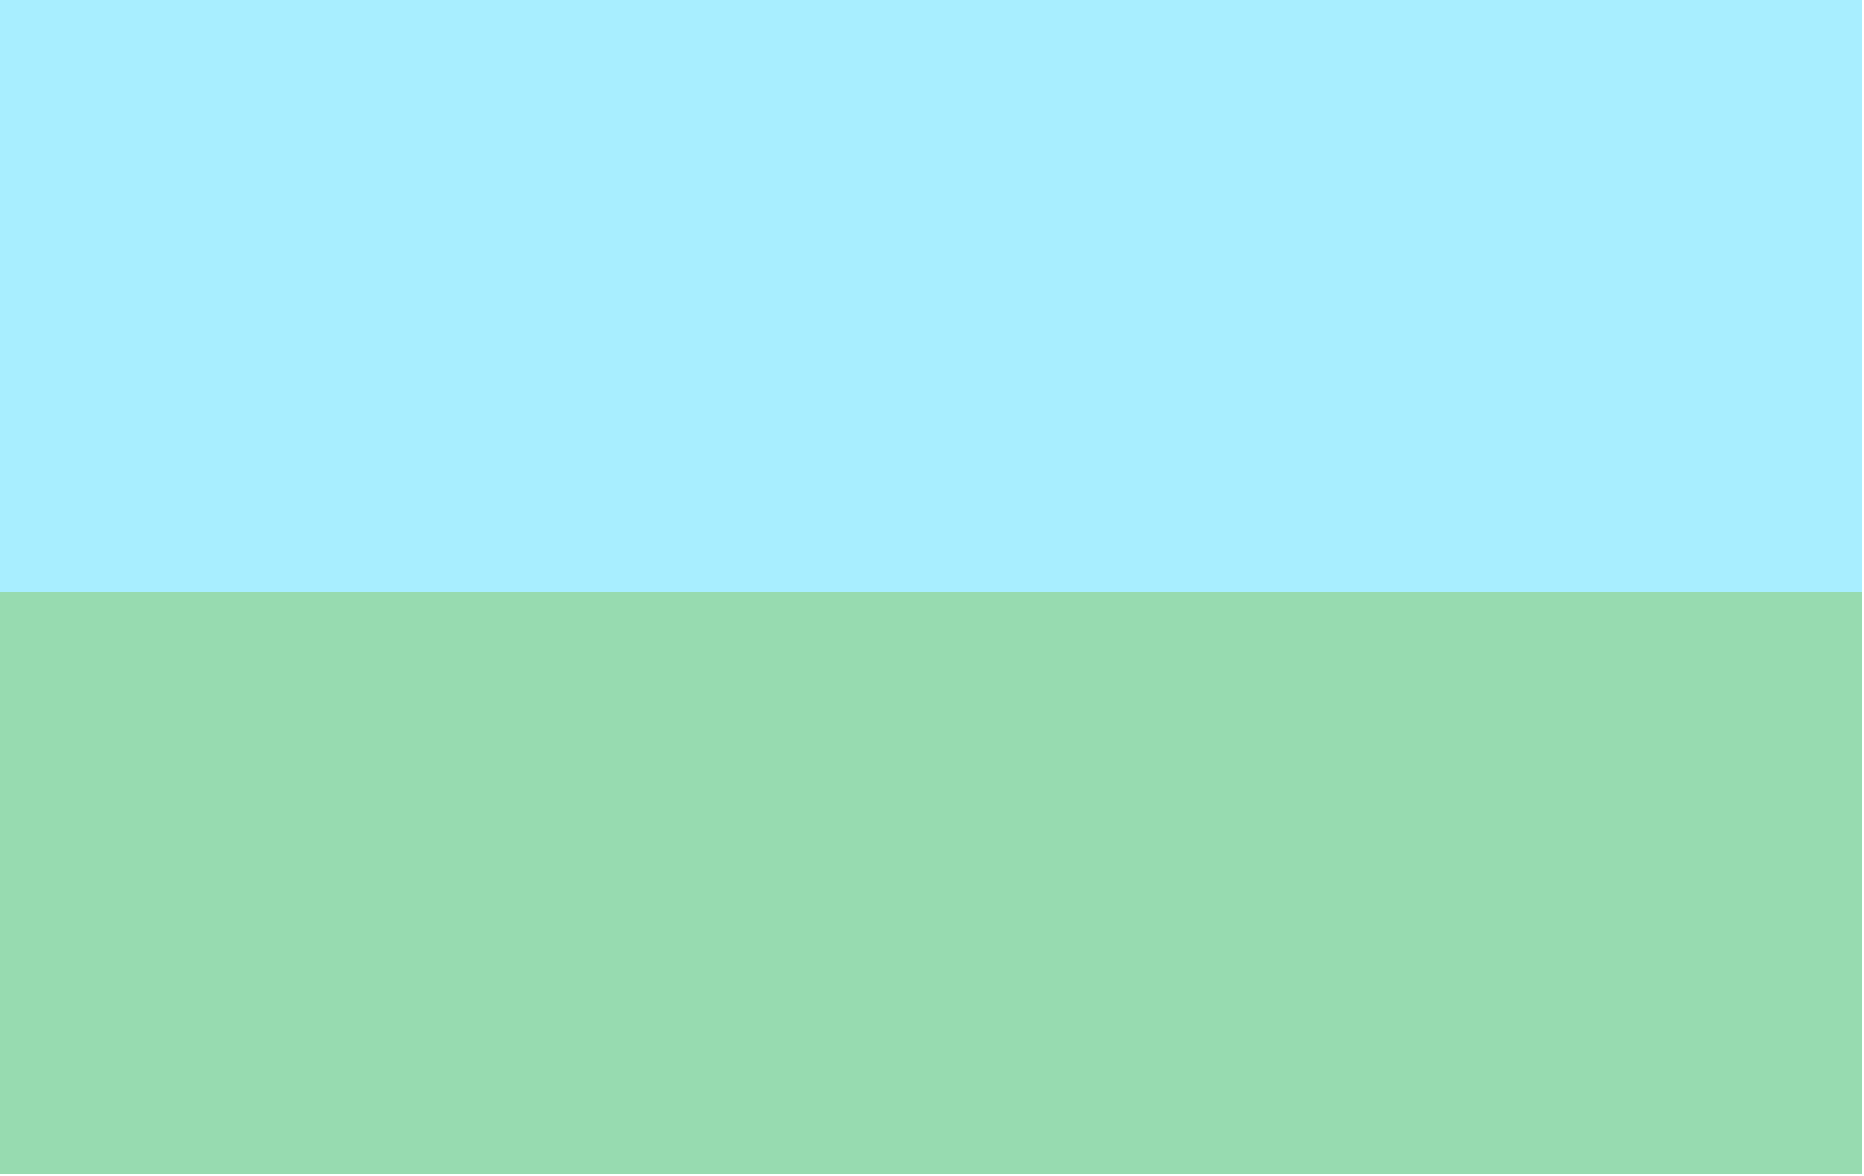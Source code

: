 <mxfile version="24.7.16">
  <diagram name="Page-1" id="H-dUpJFSmqwJ6e2IDW5f">
    <mxGraphModel dx="1354" dy="1031" grid="0" gridSize="10" guides="1" tooltips="1" connect="1" arrows="1" fold="1" page="0" pageScale="1" pageWidth="850" pageHeight="1100" math="0" shadow="0">
      <root>
        <mxCell id="0" />
        <mxCell id="1" parent="0" />
        <mxCell id="4UfLB0qLL5qVYH1TChzU-9" value="" style="rounded=0;whiteSpace=wrap;html=1;fillColor=#97DBB0;strokeColor=none;" vertex="1" parent="1">
          <mxGeometry x="-271" y="170" width="931" height="291" as="geometry" />
        </mxCell>
        <mxCell id="4UfLB0qLL5qVYH1TChzU-1" value="" style="rounded=0;whiteSpace=wrap;html=1;labelBackgroundColor=#ffffff;fillColor=#A8EEFF;strokeColor=none;" vertex="1" parent="1">
          <mxGeometry x="-271" y="-126" width="931" height="296" as="geometry" />
        </mxCell>
      </root>
    </mxGraphModel>
  </diagram>
</mxfile>
